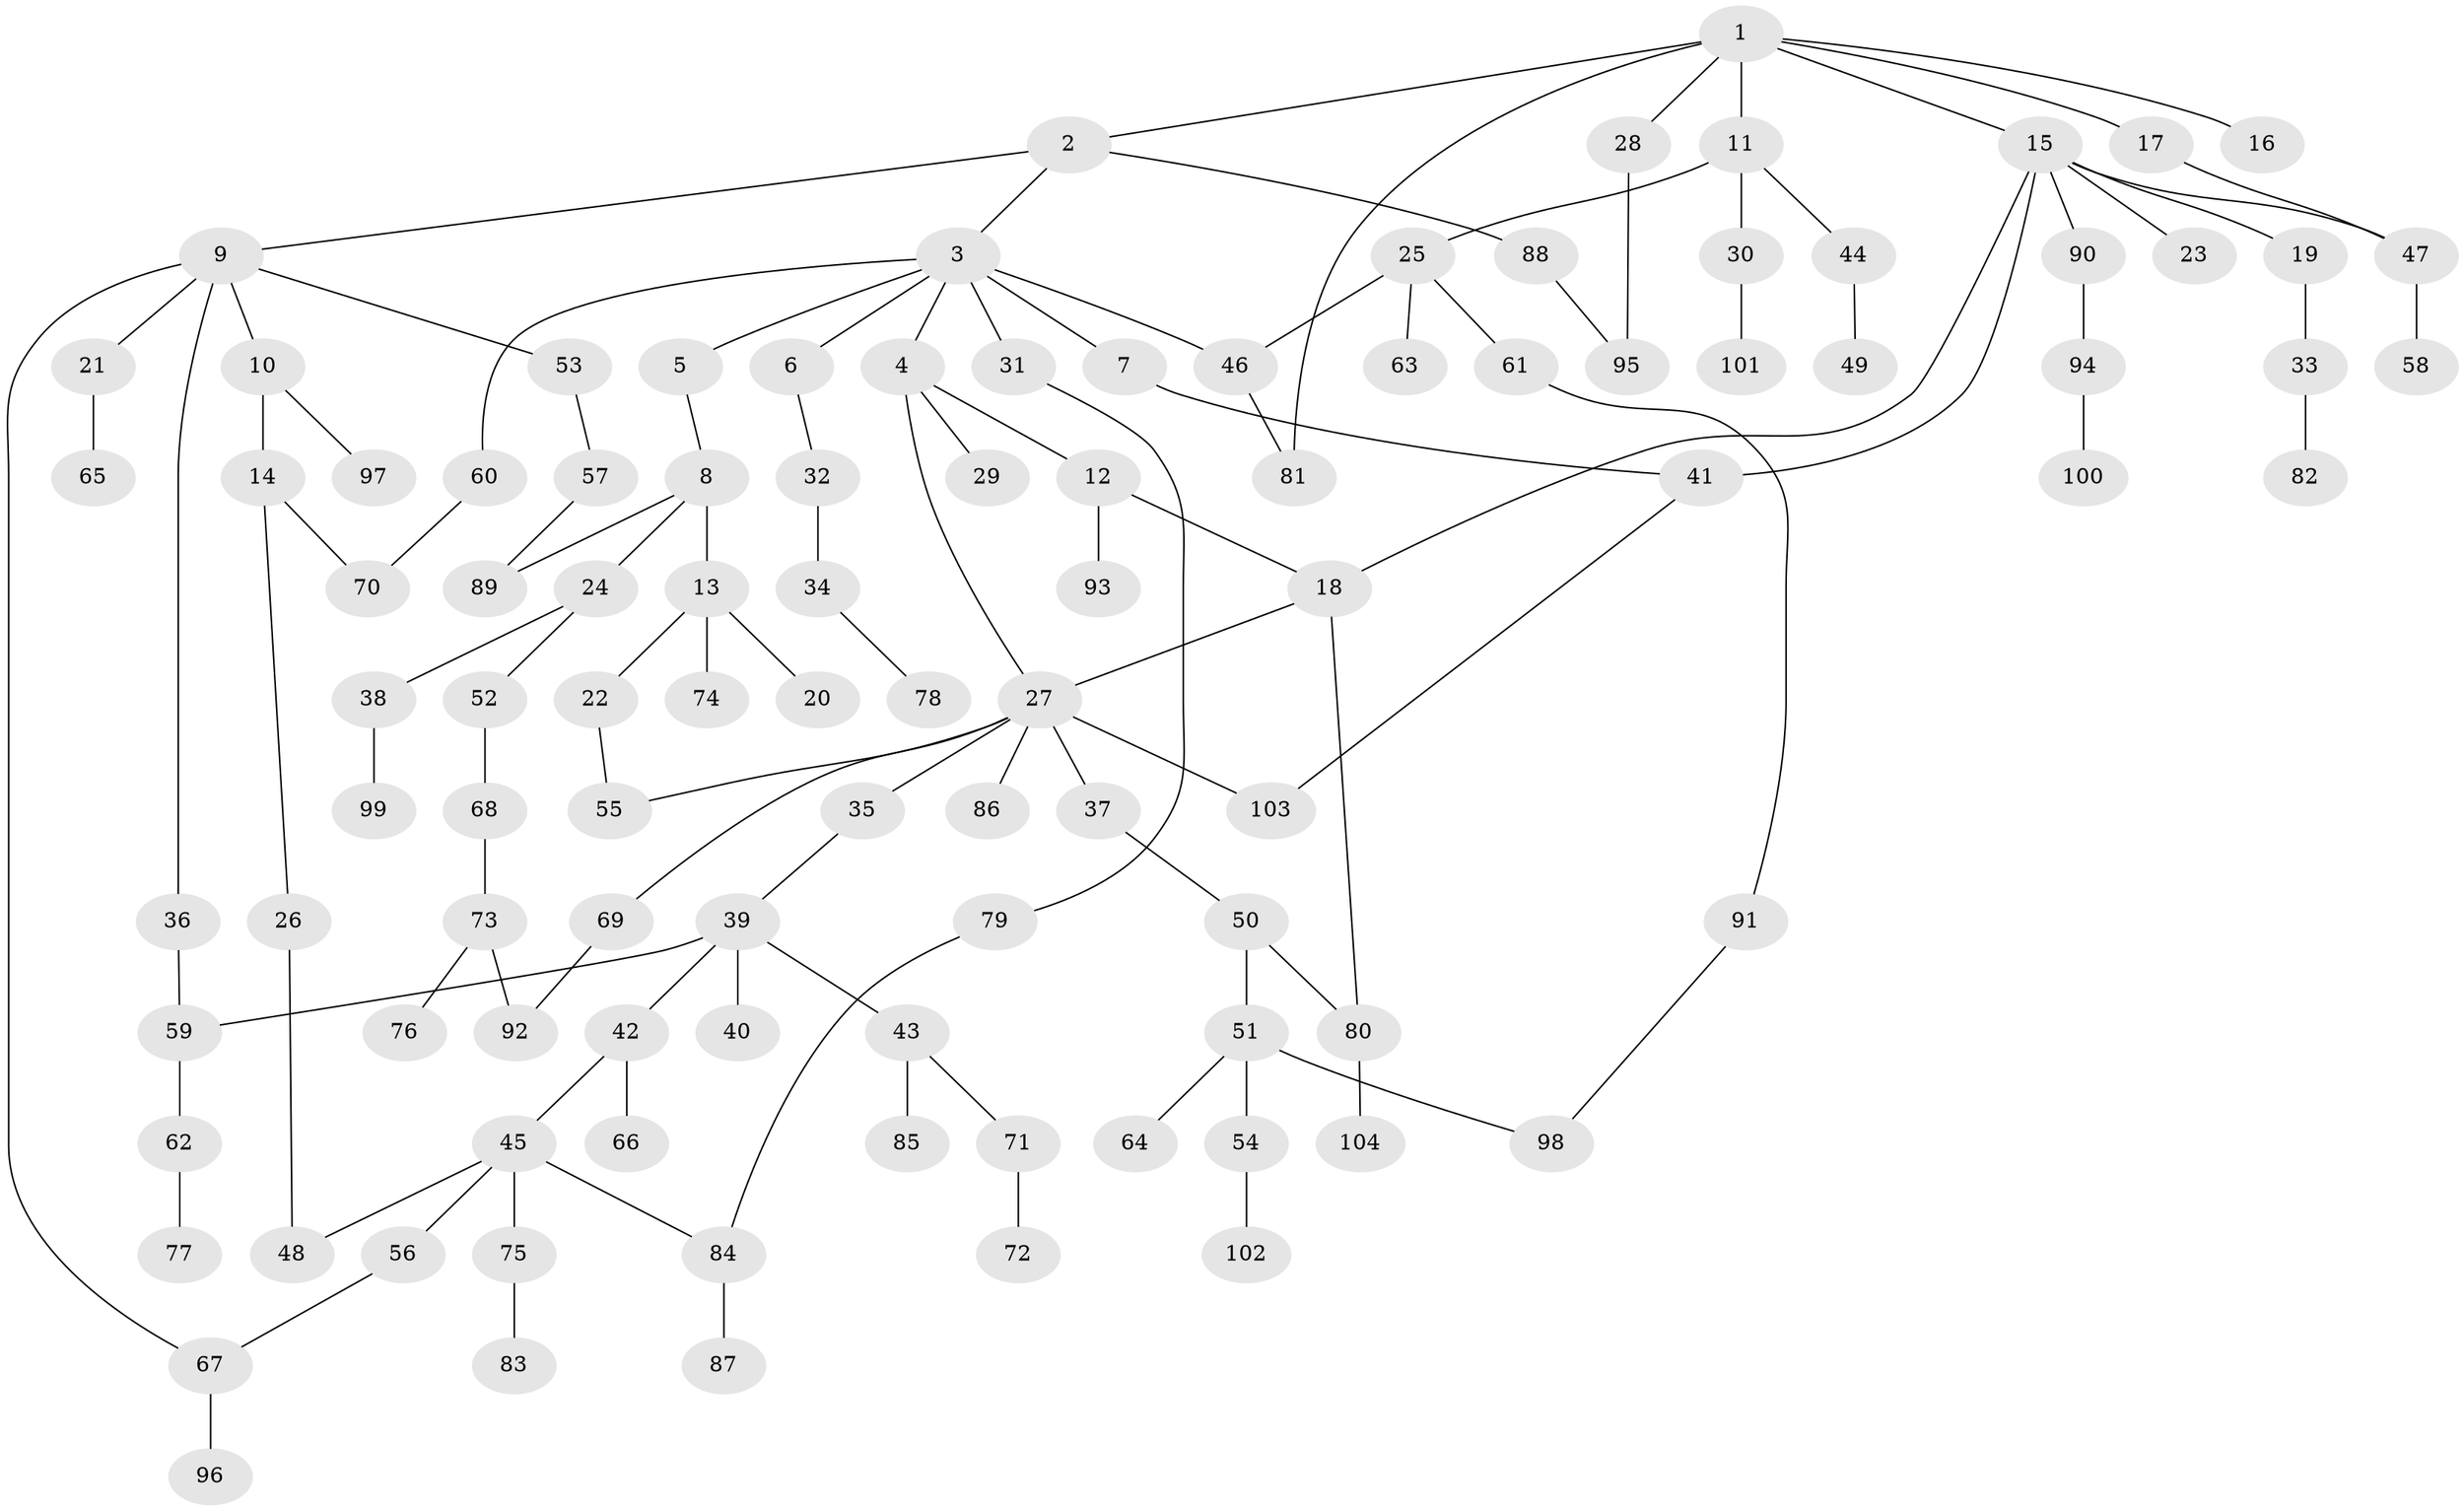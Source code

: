 // Generated by graph-tools (version 1.1) at 2025/25/03/09/25 03:25:28]
// undirected, 104 vertices, 121 edges
graph export_dot {
graph [start="1"]
  node [color=gray90,style=filled];
  1;
  2;
  3;
  4;
  5;
  6;
  7;
  8;
  9;
  10;
  11;
  12;
  13;
  14;
  15;
  16;
  17;
  18;
  19;
  20;
  21;
  22;
  23;
  24;
  25;
  26;
  27;
  28;
  29;
  30;
  31;
  32;
  33;
  34;
  35;
  36;
  37;
  38;
  39;
  40;
  41;
  42;
  43;
  44;
  45;
  46;
  47;
  48;
  49;
  50;
  51;
  52;
  53;
  54;
  55;
  56;
  57;
  58;
  59;
  60;
  61;
  62;
  63;
  64;
  65;
  66;
  67;
  68;
  69;
  70;
  71;
  72;
  73;
  74;
  75;
  76;
  77;
  78;
  79;
  80;
  81;
  82;
  83;
  84;
  85;
  86;
  87;
  88;
  89;
  90;
  91;
  92;
  93;
  94;
  95;
  96;
  97;
  98;
  99;
  100;
  101;
  102;
  103;
  104;
  1 -- 2;
  1 -- 11;
  1 -- 15;
  1 -- 16;
  1 -- 17;
  1 -- 28;
  1 -- 81;
  2 -- 3;
  2 -- 9;
  2 -- 88;
  3 -- 4;
  3 -- 5;
  3 -- 6;
  3 -- 7;
  3 -- 31;
  3 -- 46;
  3 -- 60;
  4 -- 12;
  4 -- 27;
  4 -- 29;
  5 -- 8;
  6 -- 32;
  7 -- 41;
  8 -- 13;
  8 -- 24;
  8 -- 89;
  9 -- 10;
  9 -- 21;
  9 -- 36;
  9 -- 53;
  9 -- 67;
  10 -- 14;
  10 -- 97;
  11 -- 25;
  11 -- 30;
  11 -- 44;
  12 -- 18;
  12 -- 93;
  13 -- 20;
  13 -- 22;
  13 -- 74;
  14 -- 26;
  14 -- 70;
  15 -- 19;
  15 -- 23;
  15 -- 47;
  15 -- 90;
  15 -- 41;
  15 -- 18;
  17 -- 47;
  18 -- 80;
  18 -- 27;
  19 -- 33;
  21 -- 65;
  22 -- 55;
  24 -- 38;
  24 -- 52;
  25 -- 61;
  25 -- 63;
  25 -- 46;
  26 -- 48;
  27 -- 35;
  27 -- 37;
  27 -- 69;
  27 -- 86;
  27 -- 103;
  27 -- 55;
  28 -- 95;
  30 -- 101;
  31 -- 79;
  32 -- 34;
  33 -- 82;
  34 -- 78;
  35 -- 39;
  36 -- 59;
  37 -- 50;
  38 -- 99;
  39 -- 40;
  39 -- 42;
  39 -- 43;
  39 -- 59;
  41 -- 103;
  42 -- 45;
  42 -- 66;
  43 -- 71;
  43 -- 85;
  44 -- 49;
  45 -- 56;
  45 -- 75;
  45 -- 84;
  45 -- 48;
  46 -- 81;
  47 -- 58;
  50 -- 51;
  50 -- 80;
  51 -- 54;
  51 -- 64;
  51 -- 98;
  52 -- 68;
  53 -- 57;
  54 -- 102;
  56 -- 67;
  57 -- 89;
  59 -- 62;
  60 -- 70;
  61 -- 91;
  62 -- 77;
  67 -- 96;
  68 -- 73;
  69 -- 92;
  71 -- 72;
  73 -- 76;
  73 -- 92;
  75 -- 83;
  79 -- 84;
  80 -- 104;
  84 -- 87;
  88 -- 95;
  90 -- 94;
  91 -- 98;
  94 -- 100;
}
